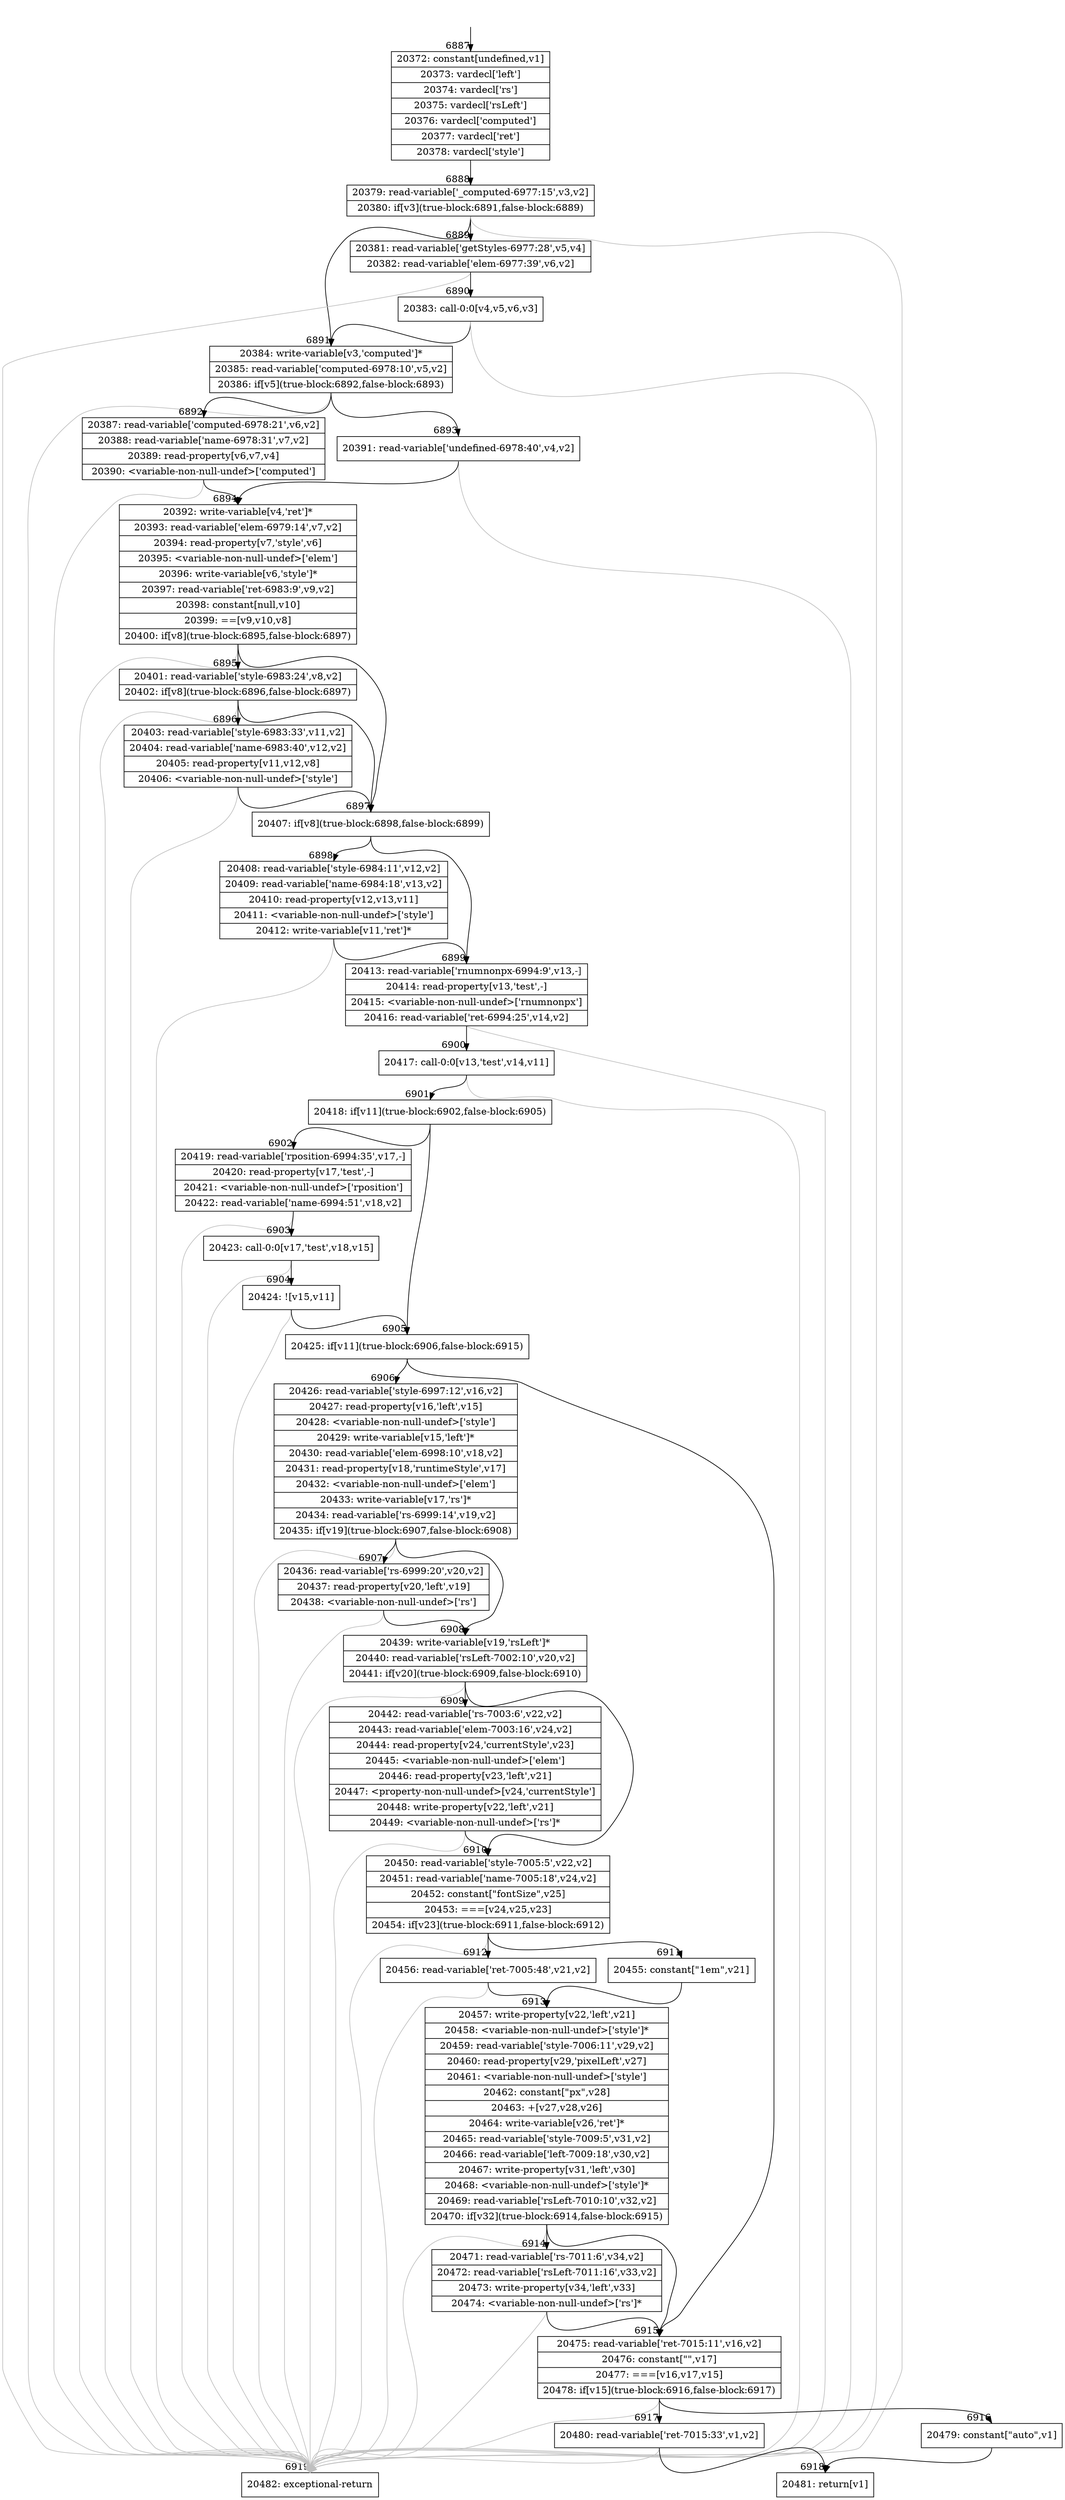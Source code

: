 digraph {
rankdir="TD"
BB_entry433[shape=none,label=""];
BB_entry433 -> BB6887 [tailport=s, headport=n, headlabel="    6887"]
BB6887 [shape=record label="{20372: constant[undefined,v1]|20373: vardecl['left']|20374: vardecl['rs']|20375: vardecl['rsLeft']|20376: vardecl['computed']|20377: vardecl['ret']|20378: vardecl['style']}" ] 
BB6887 -> BB6888 [tailport=s, headport=n, headlabel="      6888"]
BB6888 [shape=record label="{20379: read-variable['_computed-6977:15',v3,v2]|20380: if[v3](true-block:6891,false-block:6889)}" ] 
BB6888 -> BB6891 [tailport=s, headport=n, headlabel="      6891"]
BB6888 -> BB6889 [tailport=s, headport=n, headlabel="      6889"]
BB6888 -> BB6919 [tailport=s, headport=n, color=gray, headlabel="      6919"]
BB6889 [shape=record label="{20381: read-variable['getStyles-6977:28',v5,v4]|20382: read-variable['elem-6977:39',v6,v2]}" ] 
BB6889 -> BB6890 [tailport=s, headport=n, headlabel="      6890"]
BB6889 -> BB6919 [tailport=s, headport=n, color=gray]
BB6890 [shape=record label="{20383: call-0:0[v4,v5,v6,v3]}" ] 
BB6890 -> BB6891 [tailport=s, headport=n]
BB6890 -> BB6919 [tailport=s, headport=n, color=gray]
BB6891 [shape=record label="{20384: write-variable[v3,'computed']*|20385: read-variable['computed-6978:10',v5,v2]|20386: if[v5](true-block:6892,false-block:6893)}" ] 
BB6891 -> BB6892 [tailport=s, headport=n, headlabel="      6892"]
BB6891 -> BB6893 [tailport=s, headport=n, headlabel="      6893"]
BB6891 -> BB6919 [tailport=s, headport=n, color=gray]
BB6892 [shape=record label="{20387: read-variable['computed-6978:21',v6,v2]|20388: read-variable['name-6978:31',v7,v2]|20389: read-property[v6,v7,v4]|20390: \<variable-non-null-undef\>['computed']}" ] 
BB6892 -> BB6894 [tailport=s, headport=n, headlabel="      6894"]
BB6892 -> BB6919 [tailport=s, headport=n, color=gray]
BB6893 [shape=record label="{20391: read-variable['undefined-6978:40',v4,v2]}" ] 
BB6893 -> BB6894 [tailport=s, headport=n]
BB6893 -> BB6919 [tailport=s, headport=n, color=gray]
BB6894 [shape=record label="{20392: write-variable[v4,'ret']*|20393: read-variable['elem-6979:14',v7,v2]|20394: read-property[v7,'style',v6]|20395: \<variable-non-null-undef\>['elem']|20396: write-variable[v6,'style']*|20397: read-variable['ret-6983:9',v9,v2]|20398: constant[null,v10]|20399: ==[v9,v10,v8]|20400: if[v8](true-block:6895,false-block:6897)}" ] 
BB6894 -> BB6897 [tailport=s, headport=n, headlabel="      6897"]
BB6894 -> BB6895 [tailport=s, headport=n, headlabel="      6895"]
BB6894 -> BB6919 [tailport=s, headport=n, color=gray]
BB6895 [shape=record label="{20401: read-variable['style-6983:24',v8,v2]|20402: if[v8](true-block:6896,false-block:6897)}" ] 
BB6895 -> BB6897 [tailport=s, headport=n]
BB6895 -> BB6896 [tailport=s, headport=n, headlabel="      6896"]
BB6895 -> BB6919 [tailport=s, headport=n, color=gray]
BB6896 [shape=record label="{20403: read-variable['style-6983:33',v11,v2]|20404: read-variable['name-6983:40',v12,v2]|20405: read-property[v11,v12,v8]|20406: \<variable-non-null-undef\>['style']}" ] 
BB6896 -> BB6897 [tailport=s, headport=n]
BB6896 -> BB6919 [tailport=s, headport=n, color=gray]
BB6897 [shape=record label="{20407: if[v8](true-block:6898,false-block:6899)}" ] 
BB6897 -> BB6898 [tailport=s, headport=n, headlabel="      6898"]
BB6897 -> BB6899 [tailport=s, headport=n, headlabel="      6899"]
BB6898 [shape=record label="{20408: read-variable['style-6984:11',v12,v2]|20409: read-variable['name-6984:18',v13,v2]|20410: read-property[v12,v13,v11]|20411: \<variable-non-null-undef\>['style']|20412: write-variable[v11,'ret']*}" ] 
BB6898 -> BB6899 [tailport=s, headport=n]
BB6898 -> BB6919 [tailport=s, headport=n, color=gray]
BB6899 [shape=record label="{20413: read-variable['rnumnonpx-6994:9',v13,-]|20414: read-property[v13,'test',-]|20415: \<variable-non-null-undef\>['rnumnonpx']|20416: read-variable['ret-6994:25',v14,v2]}" ] 
BB6899 -> BB6900 [tailport=s, headport=n, headlabel="      6900"]
BB6899 -> BB6919 [tailport=s, headport=n, color=gray]
BB6900 [shape=record label="{20417: call-0:0[v13,'test',v14,v11]}" ] 
BB6900 -> BB6901 [tailport=s, headport=n, headlabel="      6901"]
BB6900 -> BB6919 [tailport=s, headport=n, color=gray]
BB6901 [shape=record label="{20418: if[v11](true-block:6902,false-block:6905)}" ] 
BB6901 -> BB6905 [tailport=s, headport=n, headlabel="      6905"]
BB6901 -> BB6902 [tailport=s, headport=n, headlabel="      6902"]
BB6902 [shape=record label="{20419: read-variable['rposition-6994:35',v17,-]|20420: read-property[v17,'test',-]|20421: \<variable-non-null-undef\>['rposition']|20422: read-variable['name-6994:51',v18,v2]}" ] 
BB6902 -> BB6903 [tailport=s, headport=n, headlabel="      6903"]
BB6902 -> BB6919 [tailport=s, headport=n, color=gray]
BB6903 [shape=record label="{20423: call-0:0[v17,'test',v18,v15]}" ] 
BB6903 -> BB6904 [tailport=s, headport=n, headlabel="      6904"]
BB6903 -> BB6919 [tailport=s, headport=n, color=gray]
BB6904 [shape=record label="{20424: ![v15,v11]}" ] 
BB6904 -> BB6905 [tailport=s, headport=n]
BB6904 -> BB6919 [tailport=s, headport=n, color=gray]
BB6905 [shape=record label="{20425: if[v11](true-block:6906,false-block:6915)}" ] 
BB6905 -> BB6906 [tailport=s, headport=n, headlabel="      6906"]
BB6905 -> BB6915 [tailport=s, headport=n, headlabel="      6915"]
BB6906 [shape=record label="{20426: read-variable['style-6997:12',v16,v2]|20427: read-property[v16,'left',v15]|20428: \<variable-non-null-undef\>['style']|20429: write-variable[v15,'left']*|20430: read-variable['elem-6998:10',v18,v2]|20431: read-property[v18,'runtimeStyle',v17]|20432: \<variable-non-null-undef\>['elem']|20433: write-variable[v17,'rs']*|20434: read-variable['rs-6999:14',v19,v2]|20435: if[v19](true-block:6907,false-block:6908)}" ] 
BB6906 -> BB6908 [tailport=s, headport=n, headlabel="      6908"]
BB6906 -> BB6907 [tailport=s, headport=n, headlabel="      6907"]
BB6906 -> BB6919 [tailport=s, headport=n, color=gray]
BB6907 [shape=record label="{20436: read-variable['rs-6999:20',v20,v2]|20437: read-property[v20,'left',v19]|20438: \<variable-non-null-undef\>['rs']}" ] 
BB6907 -> BB6908 [tailport=s, headport=n]
BB6907 -> BB6919 [tailport=s, headport=n, color=gray]
BB6908 [shape=record label="{20439: write-variable[v19,'rsLeft']*|20440: read-variable['rsLeft-7002:10',v20,v2]|20441: if[v20](true-block:6909,false-block:6910)}" ] 
BB6908 -> BB6909 [tailport=s, headport=n, headlabel="      6909"]
BB6908 -> BB6910 [tailport=s, headport=n, headlabel="      6910"]
BB6908 -> BB6919 [tailport=s, headport=n, color=gray]
BB6909 [shape=record label="{20442: read-variable['rs-7003:6',v22,v2]|20443: read-variable['elem-7003:16',v24,v2]|20444: read-property[v24,'currentStyle',v23]|20445: \<variable-non-null-undef\>['elem']|20446: read-property[v23,'left',v21]|20447: \<property-non-null-undef\>[v24,'currentStyle']|20448: write-property[v22,'left',v21]|20449: \<variable-non-null-undef\>['rs']*}" ] 
BB6909 -> BB6910 [tailport=s, headport=n]
BB6909 -> BB6919 [tailport=s, headport=n, color=gray]
BB6910 [shape=record label="{20450: read-variable['style-7005:5',v22,v2]|20451: read-variable['name-7005:18',v24,v2]|20452: constant[\"fontSize\",v25]|20453: ===[v24,v25,v23]|20454: if[v23](true-block:6911,false-block:6912)}" ] 
BB6910 -> BB6911 [tailport=s, headport=n, headlabel="      6911"]
BB6910 -> BB6912 [tailport=s, headport=n, headlabel="      6912"]
BB6910 -> BB6919 [tailport=s, headport=n, color=gray]
BB6911 [shape=record label="{20455: constant[\"1em\",v21]}" ] 
BB6911 -> BB6913 [tailport=s, headport=n, headlabel="      6913"]
BB6912 [shape=record label="{20456: read-variable['ret-7005:48',v21,v2]}" ] 
BB6912 -> BB6913 [tailport=s, headport=n]
BB6912 -> BB6919 [tailport=s, headport=n, color=gray]
BB6913 [shape=record label="{20457: write-property[v22,'left',v21]|20458: \<variable-non-null-undef\>['style']*|20459: read-variable['style-7006:11',v29,v2]|20460: read-property[v29,'pixelLeft',v27]|20461: \<variable-non-null-undef\>['style']|20462: constant[\"px\",v28]|20463: +[v27,v28,v26]|20464: write-variable[v26,'ret']*|20465: read-variable['style-7009:5',v31,v2]|20466: read-variable['left-7009:18',v30,v2]|20467: write-property[v31,'left',v30]|20468: \<variable-non-null-undef\>['style']*|20469: read-variable['rsLeft-7010:10',v32,v2]|20470: if[v32](true-block:6914,false-block:6915)}" ] 
BB6913 -> BB6914 [tailport=s, headport=n, headlabel="      6914"]
BB6913 -> BB6915 [tailport=s, headport=n]
BB6913 -> BB6919 [tailport=s, headport=n, color=gray]
BB6914 [shape=record label="{20471: read-variable['rs-7011:6',v34,v2]|20472: read-variable['rsLeft-7011:16',v33,v2]|20473: write-property[v34,'left',v33]|20474: \<variable-non-null-undef\>['rs']*}" ] 
BB6914 -> BB6915 [tailport=s, headport=n]
BB6914 -> BB6919 [tailport=s, headport=n, color=gray]
BB6915 [shape=record label="{20475: read-variable['ret-7015:11',v16,v2]|20476: constant[\"\",v17]|20477: ===[v16,v17,v15]|20478: if[v15](true-block:6916,false-block:6917)}" ] 
BB6915 -> BB6916 [tailport=s, headport=n, headlabel="      6916"]
BB6915 -> BB6917 [tailport=s, headport=n, headlabel="      6917"]
BB6915 -> BB6919 [tailport=s, headport=n, color=gray]
BB6916 [shape=record label="{20479: constant[\"auto\",v1]}" ] 
BB6916 -> BB6918 [tailport=s, headport=n, headlabel="      6918"]
BB6917 [shape=record label="{20480: read-variable['ret-7015:33',v1,v2]}" ] 
BB6917 -> BB6918 [tailport=s, headport=n]
BB6917 -> BB6919 [tailport=s, headport=n, color=gray]
BB6918 [shape=record label="{20481: return[v1]}" ] 
BB6919 [shape=record label="{20482: exceptional-return}" ] 
}
